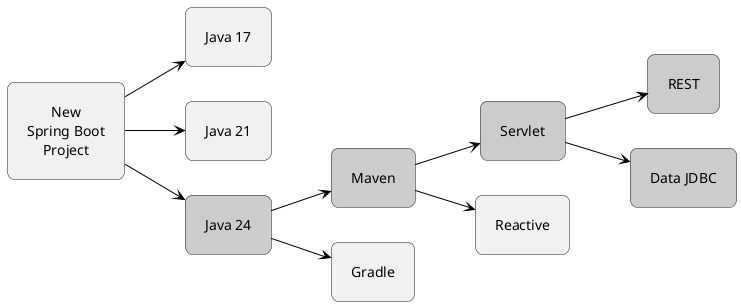 @startuml

skinparam backgroundColor transparent
skinparam RoundCorner 15
skinparam Padding 10
skinparam defaultTextAlignment center
skinparam ArrowColor black

left to right direction

rectangle "New\nSpring Boot\nProject" as project
rectangle "Java 17" as java17
rectangle "Java 21" as java21 
rectangle "Java 24" as java24 #cccccc
rectangle "Maven" as maven #cccccc
rectangle "Gradle" as gradle 
rectangle "Servlet" as servlet #cccccc
rectangle "Reactive" as reactive 
rectangle "REST" as rest #cccccc
rectangle "Data JDBC" as jdbc #cccccc 

project --> java17
project --> java21
project --> java24

java24 --> maven
java24 --> gradle

maven --> servlet
maven --> reactive

servlet --> rest
servlet --> jdbc

@enduml